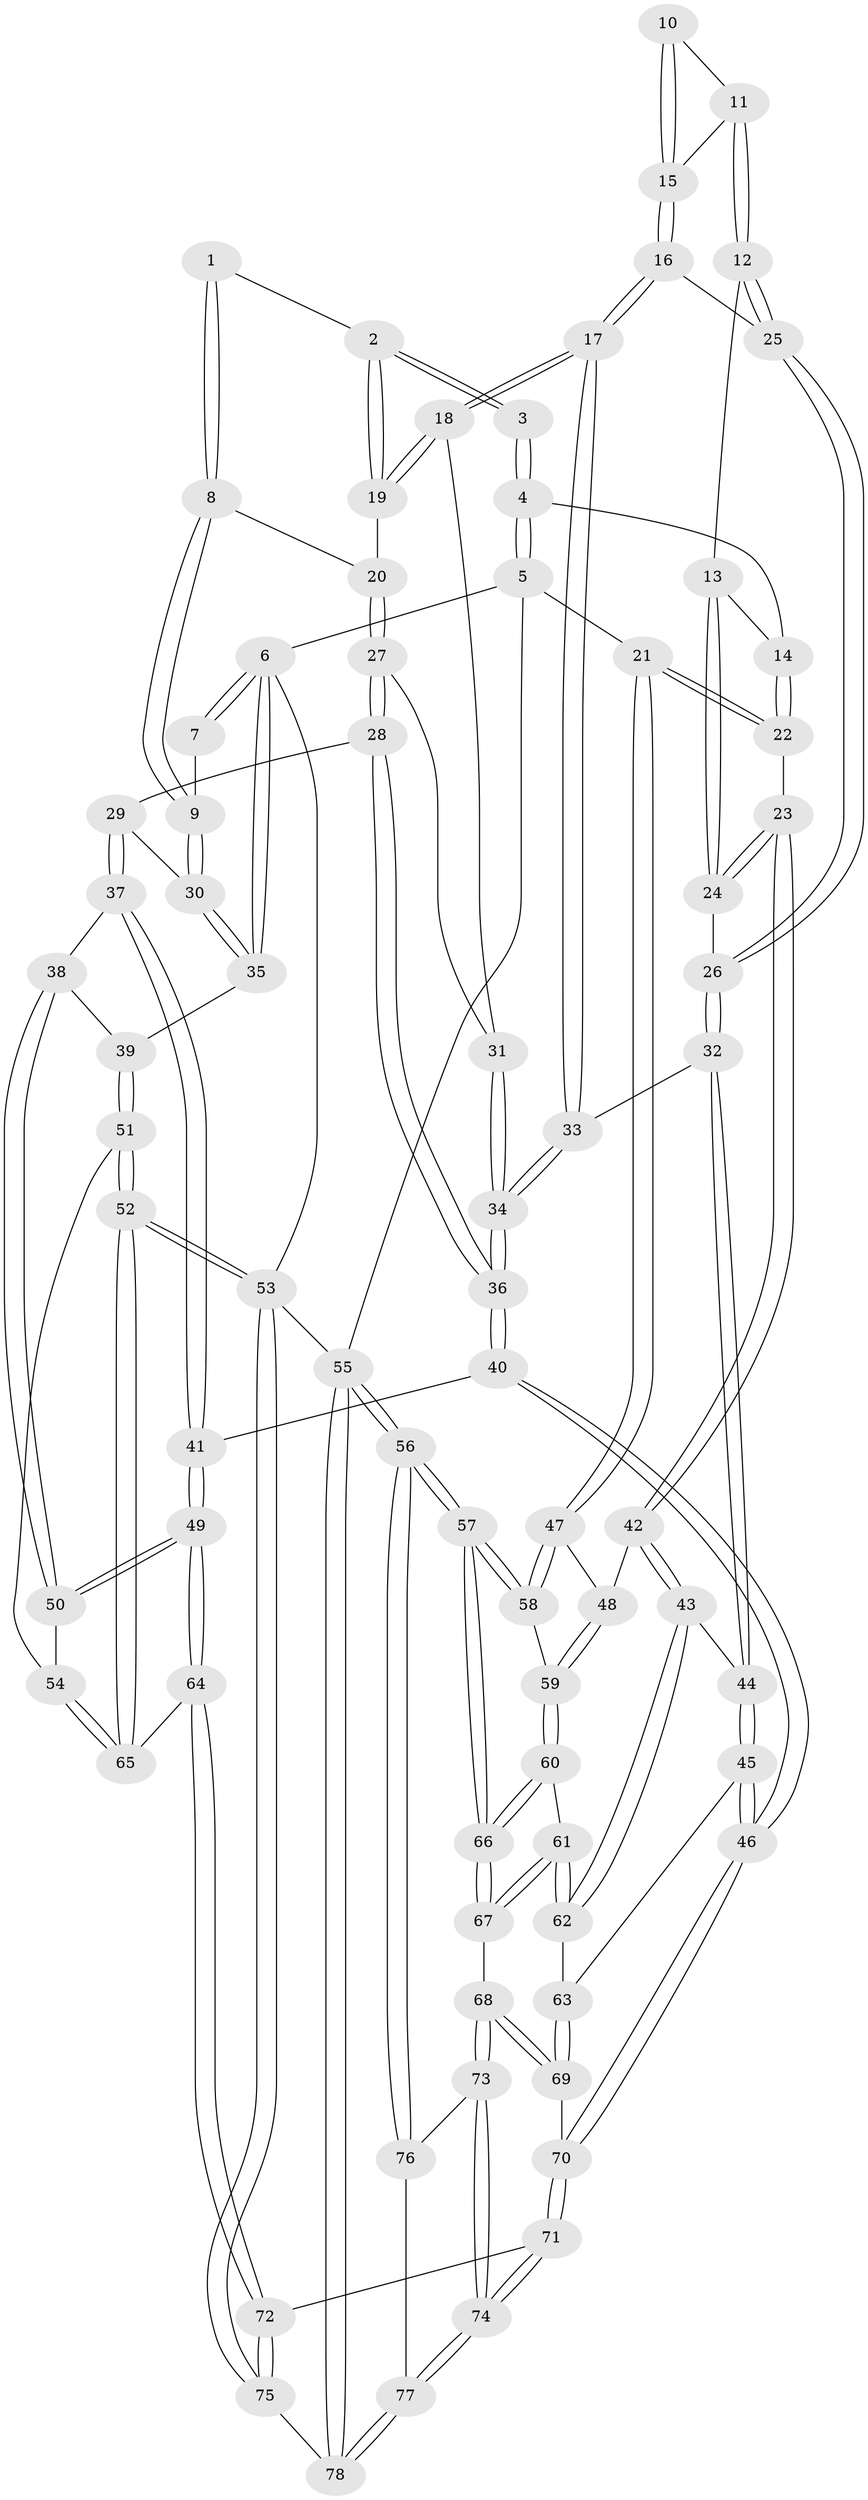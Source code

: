 // coarse degree distribution, {3: 0.5833333333333334, 4: 0.2916666666666667, 2: 0.08333333333333333, 6: 0.041666666666666664}
// Generated by graph-tools (version 1.1) at 2025/54/03/04/25 22:54:23]
// undirected, 78 vertices, 192 edges
graph export_dot {
  node [color=gray90,style=filled];
  1 [pos="+0.3327131584188848+0"];
  2 [pos="+0.48445297538012694+0"];
  3 [pos="+0.5849920265959871+0"];
  4 [pos="+0.8889558075531698+0"];
  5 [pos="+1+0"];
  6 [pos="+0+0"];
  7 [pos="+0.17276729023755588+0"];
  8 [pos="+0.2292334667998325+0.11290259119230736"];
  9 [pos="+0.06904312443196904+0.19003242574811877"];
  10 [pos="+0.58643629959533+0"];
  11 [pos="+0.6603871307081597+0.1405542804684624"];
  12 [pos="+0.7135332969649948+0.16685456794490425"];
  13 [pos="+0.8331820427011001+0"];
  14 [pos="+0.8800644658360346+0"];
  15 [pos="+0.6026204994962595+0.1464646992226302"];
  16 [pos="+0.5849802403241198+0.17000539966973077"];
  17 [pos="+0.5238010695671064+0.2243737661906776"];
  18 [pos="+0.4719671304059261+0.18349973401820988"];
  19 [pos="+0.45975028165433524+0.12288807622703257"];
  20 [pos="+0.25606038046718643+0.13765838368759964"];
  21 [pos="+1+0.32488960933655264"];
  22 [pos="+0.9675566966572788+0.2826948368816292"];
  23 [pos="+0.8499160151856854+0.3087141576742567"];
  24 [pos="+0.8473042153116294+0.3068721161665337"];
  25 [pos="+0.7129782763404664+0.19984289639286235"];
  26 [pos="+0.7227585873616076+0.2779347427073507"];
  27 [pos="+0.3283748032330289+0.25883352359869455"];
  28 [pos="+0.31771405220659654+0.2949212699512378"];
  29 [pos="+0.2379316073444211+0.3337390890468199"];
  30 [pos="+0.059410621902313+0.1972782674191723"];
  31 [pos="+0.38449651194201817+0.2313105000950638"];
  32 [pos="+0.6285320288594205+0.3232567671677528"];
  33 [pos="+0.5604394296824503+0.2999717069858636"];
  34 [pos="+0.4803948454071901+0.37176907030256906"];
  35 [pos="+0+0.2466552055948106"];
  36 [pos="+0.42986170819965264+0.42047975422897393"];
  37 [pos="+0.20037379663797636+0.45093168424635877"];
  38 [pos="+0.15898161409241268+0.4603841109799518"];
  39 [pos="+0+0.3175219482435121"];
  40 [pos="+0.40958763307213664+0.5935425846065545"];
  41 [pos="+0.4089949730260298+0.5936747229198311"];
  42 [pos="+0.8369573737933793+0.4855367894503772"];
  43 [pos="+0.782240287216703+0.5079045686470375"];
  44 [pos="+0.6532210788485848+0.4677866295763553"];
  45 [pos="+0.5072216485182327+0.6007342877360812"];
  46 [pos="+0.4346840552292763+0.603800919839207"];
  47 [pos="+1+0.336022000054164"];
  48 [pos="+0.8562365509000837+0.49755823704321017"];
  49 [pos="+0.30454108861739493+0.6820143961951858"];
  50 [pos="+0.10290962779314732+0.6047977535609019"];
  51 [pos="+0+0.622783958221045"];
  52 [pos="+0+1"];
  53 [pos="+0+1"];
  54 [pos="+0.09395121227945365+0.6090950841661193"];
  55 [pos="+1+1"];
  56 [pos="+1+0.9876573780227191"];
  57 [pos="+1+0.7520006396162747"];
  58 [pos="+1+0.4700096800423968"];
  59 [pos="+0.8728628626281532+0.5168685231800321"];
  60 [pos="+0.9318700016988078+0.6145641781946045"];
  61 [pos="+0.7782726579798349+0.727637428095212"];
  62 [pos="+0.7467089144712611+0.6120203390300593"];
  63 [pos="+0.5361386380211066+0.6173789139519305"];
  64 [pos="+0.2536466149027861+0.7900594874621429"];
  65 [pos="+0.12493585510360383+0.8048955671452919"];
  66 [pos="+1+0.7377402157427462"];
  67 [pos="+0.7558313276816614+0.8083312366742665"];
  68 [pos="+0.7469653283079214+0.8189582327797879"];
  69 [pos="+0.6556020014527129+0.743269713203438"];
  70 [pos="+0.48877523582286353+0.8101309525417851"];
  71 [pos="+0.4930690570382245+0.8413460774189199"];
  72 [pos="+0.32468739533255303+0.9536217165187634"];
  73 [pos="+0.7389051026326334+0.8608575583029641"];
  74 [pos="+0.6870400627872346+0.9571623782115798"];
  75 [pos="+0.2994137579775186+1"];
  76 [pos="+1+0.941903092102414"];
  77 [pos="+0.6844396729371987+1"];
  78 [pos="+0.6648915600809682+1"];
  1 -- 2;
  1 -- 8;
  1 -- 8;
  2 -- 3;
  2 -- 3;
  2 -- 19;
  2 -- 19;
  3 -- 4;
  3 -- 4;
  4 -- 5;
  4 -- 5;
  4 -- 14;
  5 -- 6;
  5 -- 21;
  5 -- 55;
  6 -- 7;
  6 -- 7;
  6 -- 35;
  6 -- 35;
  6 -- 53;
  7 -- 9;
  8 -- 9;
  8 -- 9;
  8 -- 20;
  9 -- 30;
  9 -- 30;
  10 -- 11;
  10 -- 15;
  10 -- 15;
  11 -- 12;
  11 -- 12;
  11 -- 15;
  12 -- 13;
  12 -- 25;
  12 -- 25;
  13 -- 14;
  13 -- 24;
  13 -- 24;
  14 -- 22;
  14 -- 22;
  15 -- 16;
  15 -- 16;
  16 -- 17;
  16 -- 17;
  16 -- 25;
  17 -- 18;
  17 -- 18;
  17 -- 33;
  17 -- 33;
  18 -- 19;
  18 -- 19;
  18 -- 31;
  19 -- 20;
  20 -- 27;
  20 -- 27;
  21 -- 22;
  21 -- 22;
  21 -- 47;
  21 -- 47;
  22 -- 23;
  23 -- 24;
  23 -- 24;
  23 -- 42;
  23 -- 42;
  24 -- 26;
  25 -- 26;
  25 -- 26;
  26 -- 32;
  26 -- 32;
  27 -- 28;
  27 -- 28;
  27 -- 31;
  28 -- 29;
  28 -- 36;
  28 -- 36;
  29 -- 30;
  29 -- 37;
  29 -- 37;
  30 -- 35;
  30 -- 35;
  31 -- 34;
  31 -- 34;
  32 -- 33;
  32 -- 44;
  32 -- 44;
  33 -- 34;
  33 -- 34;
  34 -- 36;
  34 -- 36;
  35 -- 39;
  36 -- 40;
  36 -- 40;
  37 -- 38;
  37 -- 41;
  37 -- 41;
  38 -- 39;
  38 -- 50;
  38 -- 50;
  39 -- 51;
  39 -- 51;
  40 -- 41;
  40 -- 46;
  40 -- 46;
  41 -- 49;
  41 -- 49;
  42 -- 43;
  42 -- 43;
  42 -- 48;
  43 -- 44;
  43 -- 62;
  43 -- 62;
  44 -- 45;
  44 -- 45;
  45 -- 46;
  45 -- 46;
  45 -- 63;
  46 -- 70;
  46 -- 70;
  47 -- 48;
  47 -- 58;
  47 -- 58;
  48 -- 59;
  48 -- 59;
  49 -- 50;
  49 -- 50;
  49 -- 64;
  49 -- 64;
  50 -- 54;
  51 -- 52;
  51 -- 52;
  51 -- 54;
  52 -- 53;
  52 -- 53;
  52 -- 65;
  52 -- 65;
  53 -- 75;
  53 -- 75;
  53 -- 55;
  54 -- 65;
  54 -- 65;
  55 -- 56;
  55 -- 56;
  55 -- 78;
  55 -- 78;
  56 -- 57;
  56 -- 57;
  56 -- 76;
  56 -- 76;
  57 -- 58;
  57 -- 58;
  57 -- 66;
  57 -- 66;
  58 -- 59;
  59 -- 60;
  59 -- 60;
  60 -- 61;
  60 -- 66;
  60 -- 66;
  61 -- 62;
  61 -- 62;
  61 -- 67;
  61 -- 67;
  62 -- 63;
  63 -- 69;
  63 -- 69;
  64 -- 65;
  64 -- 72;
  64 -- 72;
  66 -- 67;
  66 -- 67;
  67 -- 68;
  68 -- 69;
  68 -- 69;
  68 -- 73;
  68 -- 73;
  69 -- 70;
  70 -- 71;
  70 -- 71;
  71 -- 72;
  71 -- 74;
  71 -- 74;
  72 -- 75;
  72 -- 75;
  73 -- 74;
  73 -- 74;
  73 -- 76;
  74 -- 77;
  74 -- 77;
  75 -- 78;
  76 -- 77;
  77 -- 78;
  77 -- 78;
}
